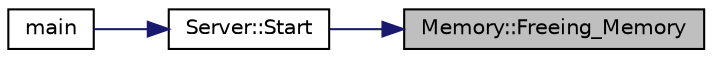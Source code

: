 digraph "Memory::Freeing_Memory"
{
 // LATEX_PDF_SIZE
  edge [fontname="Helvetica",fontsize="10",labelfontname="Helvetica",labelfontsize="10"];
  node [fontname="Helvetica",fontsize="10",shape=record];
  rankdir="RL";
  Node1 [label="Memory::Freeing_Memory",height=0.2,width=0.4,color="black", fillcolor="grey75", style="filled", fontcolor="black",tooltip="Se encarga de liberar un espacio en memoria."];
  Node1 -> Node2 [dir="back",color="midnightblue",fontsize="10",style="solid"];
  Node2 [label="Server::Start",height=0.2,width=0.4,color="black", fillcolor="white", style="filled",URL="$classServer.html#acaea883b722927c7d8299a74447c8d1b",tooltip="Se encarga de levantar el servidor el cual estara acargo del el manejo de la memoria."];
  Node2 -> Node3 [dir="back",color="midnightblue",fontsize="10",style="solid"];
  Node3 [label="main",height=0.2,width=0.4,color="black", fillcolor="white", style="filled",URL="$main_8cpp.html#a0ddf1224851353fc92bfbff6f499fa97",tooltip=" "];
}
